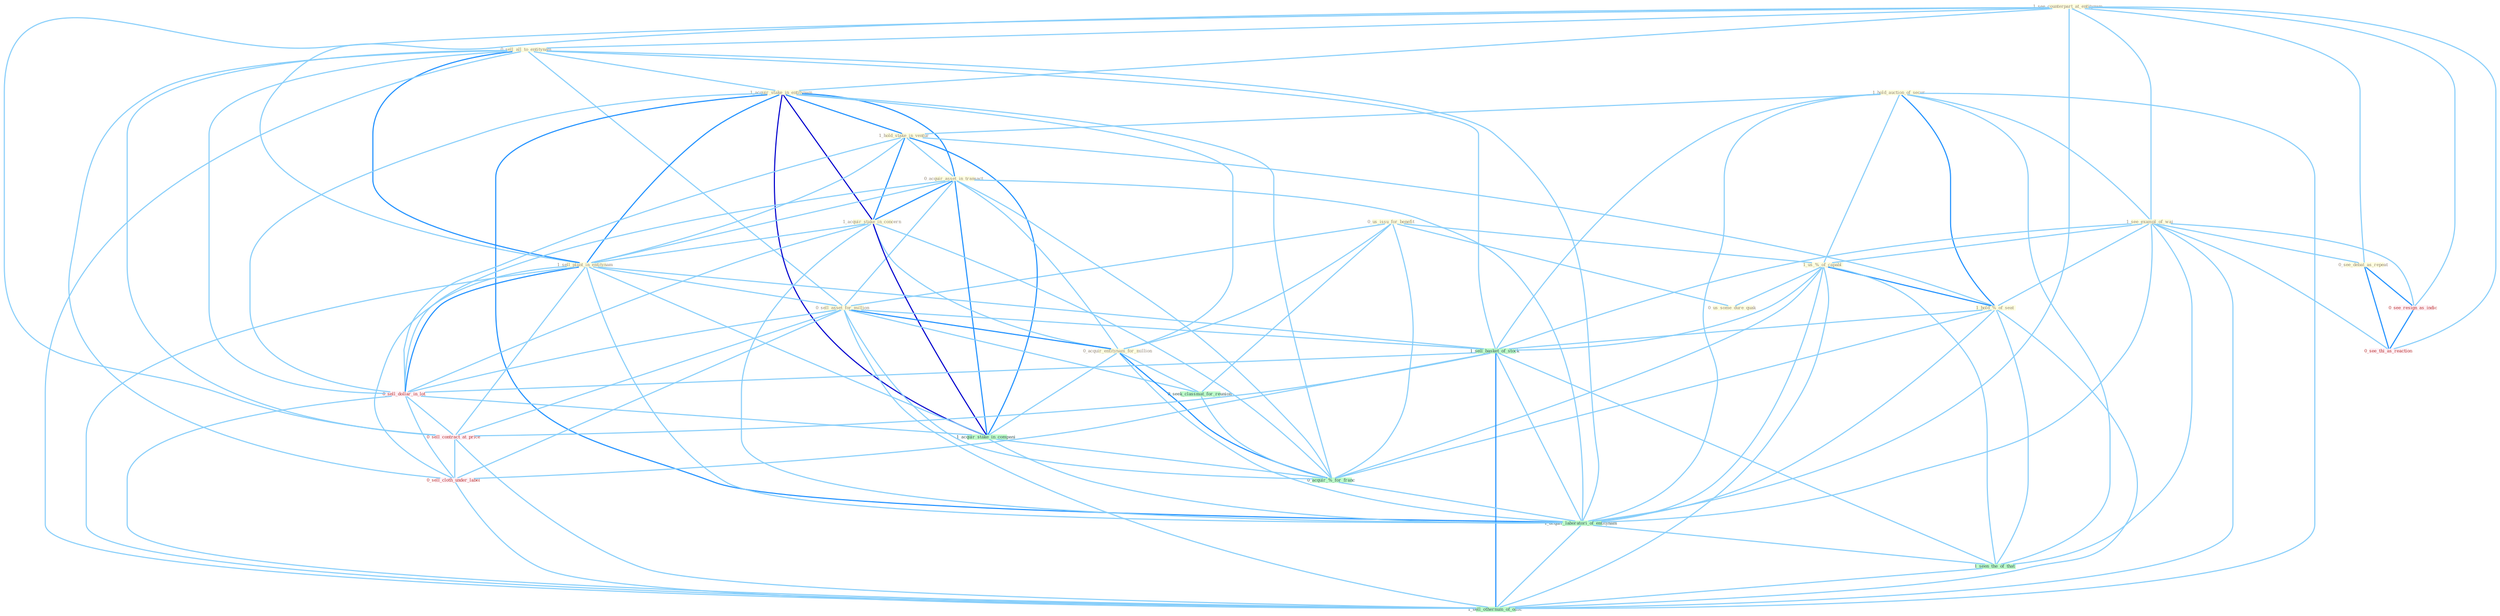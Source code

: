 Graph G{ 
    node
    [shape=polygon,style=filled,width=.5,height=.06,color="#BDFCC9",fixedsize=true,fontsize=4,
    fontcolor="#2f4f4f"];
    {node
    [color="#ffffe0", fontcolor="#8b7d6b"] "1_see_counterpart_at_entitynam " "0_sell_all_to_entitynam " "1_acquir_stake_in_entitynam " "1_hold_auction_of_secur " "1_see_exampl_of_wai " "0_us_issu_for_benefit " "1_hold_stake_in_ventur " "0_acquir_asset_in_transact " "1_us_%_of_capabl " "1_acquir_stake_in_concern " "1_sell_plant_in_entitynam " "0_us_some_dure_quak " "0_sell_asset_for_million " "1_hold_%_of_seat " "0_acquir_entitynam_for_million " "0_see_debat_as_repeat "}
{node [color="#fff0f5", fontcolor="#b22222"] "0_sell_dollar_in_lot " "0_see_resign_as_indic " "0_sell_contract_at_price " "0_sell_cloth_under_label " "0_see_thi_as_reaction "}
edge [color="#B0E2FF"];

	"1_see_counterpart_at_entitynam " -- "0_sell_all_to_entitynam " [w="1", color="#87cefa" ];
	"1_see_counterpart_at_entitynam " -- "1_acquir_stake_in_entitynam " [w="1", color="#87cefa" ];
	"1_see_counterpart_at_entitynam " -- "1_see_exampl_of_wai " [w="1", color="#87cefa" ];
	"1_see_counterpart_at_entitynam " -- "1_sell_plant_in_entitynam " [w="1", color="#87cefa" ];
	"1_see_counterpart_at_entitynam " -- "0_see_debat_as_repeat " [w="1", color="#87cefa" ];
	"1_see_counterpart_at_entitynam " -- "0_see_resign_as_indic " [w="1", color="#87cefa" ];
	"1_see_counterpart_at_entitynam " -- "0_sell_contract_at_price " [w="1", color="#87cefa" ];
	"1_see_counterpart_at_entitynam " -- "1_acquir_laboratori_of_entitynam " [w="1", color="#87cefa" ];
	"1_see_counterpart_at_entitynam " -- "0_see_thi_as_reaction " [w="1", color="#87cefa" ];
	"0_sell_all_to_entitynam " -- "1_acquir_stake_in_entitynam " [w="1", color="#87cefa" ];
	"0_sell_all_to_entitynam " -- "1_sell_plant_in_entitynam " [w="2", color="#1e90ff" , len=0.8];
	"0_sell_all_to_entitynam " -- "0_sell_asset_for_million " [w="1", color="#87cefa" ];
	"0_sell_all_to_entitynam " -- "1_sell_basket_of_stock " [w="1", color="#87cefa" ];
	"0_sell_all_to_entitynam " -- "0_sell_dollar_in_lot " [w="1", color="#87cefa" ];
	"0_sell_all_to_entitynam " -- "0_sell_contract_at_price " [w="1", color="#87cefa" ];
	"0_sell_all_to_entitynam " -- "1_acquir_laboratori_of_entitynam " [w="1", color="#87cefa" ];
	"0_sell_all_to_entitynam " -- "0_sell_cloth_under_label " [w="1", color="#87cefa" ];
	"0_sell_all_to_entitynam " -- "1_sell_othernum_of_offic " [w="1", color="#87cefa" ];
	"1_acquir_stake_in_entitynam " -- "1_hold_stake_in_ventur " [w="2", color="#1e90ff" , len=0.8];
	"1_acquir_stake_in_entitynam " -- "0_acquir_asset_in_transact " [w="2", color="#1e90ff" , len=0.8];
	"1_acquir_stake_in_entitynam " -- "1_acquir_stake_in_concern " [w="3", color="#0000cd" , len=0.6];
	"1_acquir_stake_in_entitynam " -- "1_sell_plant_in_entitynam " [w="2", color="#1e90ff" , len=0.8];
	"1_acquir_stake_in_entitynam " -- "0_acquir_entitynam_for_million " [w="1", color="#87cefa" ];
	"1_acquir_stake_in_entitynam " -- "0_sell_dollar_in_lot " [w="1", color="#87cefa" ];
	"1_acquir_stake_in_entitynam " -- "1_acquir_stake_in_compani " [w="3", color="#0000cd" , len=0.6];
	"1_acquir_stake_in_entitynam " -- "0_acquir_%_for_franc " [w="1", color="#87cefa" ];
	"1_acquir_stake_in_entitynam " -- "1_acquir_laboratori_of_entitynam " [w="2", color="#1e90ff" , len=0.8];
	"1_hold_auction_of_secur " -- "1_see_exampl_of_wai " [w="1", color="#87cefa" ];
	"1_hold_auction_of_secur " -- "1_hold_stake_in_ventur " [w="1", color="#87cefa" ];
	"1_hold_auction_of_secur " -- "1_us_%_of_capabl " [w="1", color="#87cefa" ];
	"1_hold_auction_of_secur " -- "1_hold_%_of_seat " [w="2", color="#1e90ff" , len=0.8];
	"1_hold_auction_of_secur " -- "1_sell_basket_of_stock " [w="1", color="#87cefa" ];
	"1_hold_auction_of_secur " -- "1_acquir_laboratori_of_entitynam " [w="1", color="#87cefa" ];
	"1_hold_auction_of_secur " -- "1_seen_the_of_that " [w="1", color="#87cefa" ];
	"1_hold_auction_of_secur " -- "1_sell_othernum_of_offic " [w="1", color="#87cefa" ];
	"1_see_exampl_of_wai " -- "1_us_%_of_capabl " [w="1", color="#87cefa" ];
	"1_see_exampl_of_wai " -- "1_hold_%_of_seat " [w="1", color="#87cefa" ];
	"1_see_exampl_of_wai " -- "0_see_debat_as_repeat " [w="1", color="#87cefa" ];
	"1_see_exampl_of_wai " -- "1_sell_basket_of_stock " [w="1", color="#87cefa" ];
	"1_see_exampl_of_wai " -- "0_see_resign_as_indic " [w="1", color="#87cefa" ];
	"1_see_exampl_of_wai " -- "1_acquir_laboratori_of_entitynam " [w="1", color="#87cefa" ];
	"1_see_exampl_of_wai " -- "1_seen_the_of_that " [w="1", color="#87cefa" ];
	"1_see_exampl_of_wai " -- "1_sell_othernum_of_offic " [w="1", color="#87cefa" ];
	"1_see_exampl_of_wai " -- "0_see_thi_as_reaction " [w="1", color="#87cefa" ];
	"0_us_issu_for_benefit " -- "1_us_%_of_capabl " [w="1", color="#87cefa" ];
	"0_us_issu_for_benefit " -- "0_us_some_dure_quak " [w="1", color="#87cefa" ];
	"0_us_issu_for_benefit " -- "0_sell_asset_for_million " [w="1", color="#87cefa" ];
	"0_us_issu_for_benefit " -- "0_acquir_entitynam_for_million " [w="1", color="#87cefa" ];
	"0_us_issu_for_benefit " -- "0_seek_classmat_for_reunion " [w="1", color="#87cefa" ];
	"0_us_issu_for_benefit " -- "0_acquir_%_for_franc " [w="1", color="#87cefa" ];
	"1_hold_stake_in_ventur " -- "0_acquir_asset_in_transact " [w="1", color="#87cefa" ];
	"1_hold_stake_in_ventur " -- "1_acquir_stake_in_concern " [w="2", color="#1e90ff" , len=0.8];
	"1_hold_stake_in_ventur " -- "1_sell_plant_in_entitynam " [w="1", color="#87cefa" ];
	"1_hold_stake_in_ventur " -- "1_hold_%_of_seat " [w="1", color="#87cefa" ];
	"1_hold_stake_in_ventur " -- "0_sell_dollar_in_lot " [w="1", color="#87cefa" ];
	"1_hold_stake_in_ventur " -- "1_acquir_stake_in_compani " [w="2", color="#1e90ff" , len=0.8];
	"0_acquir_asset_in_transact " -- "1_acquir_stake_in_concern " [w="2", color="#1e90ff" , len=0.8];
	"0_acquir_asset_in_transact " -- "1_sell_plant_in_entitynam " [w="1", color="#87cefa" ];
	"0_acquir_asset_in_transact " -- "0_sell_asset_for_million " [w="1", color="#87cefa" ];
	"0_acquir_asset_in_transact " -- "0_acquir_entitynam_for_million " [w="1", color="#87cefa" ];
	"0_acquir_asset_in_transact " -- "0_sell_dollar_in_lot " [w="1", color="#87cefa" ];
	"0_acquir_asset_in_transact " -- "1_acquir_stake_in_compani " [w="2", color="#1e90ff" , len=0.8];
	"0_acquir_asset_in_transact " -- "0_acquir_%_for_franc " [w="1", color="#87cefa" ];
	"0_acquir_asset_in_transact " -- "1_acquir_laboratori_of_entitynam " [w="1", color="#87cefa" ];
	"1_us_%_of_capabl " -- "0_us_some_dure_quak " [w="1", color="#87cefa" ];
	"1_us_%_of_capabl " -- "1_hold_%_of_seat " [w="2", color="#1e90ff" , len=0.8];
	"1_us_%_of_capabl " -- "1_sell_basket_of_stock " [w="1", color="#87cefa" ];
	"1_us_%_of_capabl " -- "0_acquir_%_for_franc " [w="1", color="#87cefa" ];
	"1_us_%_of_capabl " -- "1_acquir_laboratori_of_entitynam " [w="1", color="#87cefa" ];
	"1_us_%_of_capabl " -- "1_seen_the_of_that " [w="1", color="#87cefa" ];
	"1_us_%_of_capabl " -- "1_sell_othernum_of_offic " [w="1", color="#87cefa" ];
	"1_acquir_stake_in_concern " -- "1_sell_plant_in_entitynam " [w="1", color="#87cefa" ];
	"1_acquir_stake_in_concern " -- "0_acquir_entitynam_for_million " [w="1", color="#87cefa" ];
	"1_acquir_stake_in_concern " -- "0_sell_dollar_in_lot " [w="1", color="#87cefa" ];
	"1_acquir_stake_in_concern " -- "1_acquir_stake_in_compani " [w="3", color="#0000cd" , len=0.6];
	"1_acquir_stake_in_concern " -- "0_acquir_%_for_franc " [w="1", color="#87cefa" ];
	"1_acquir_stake_in_concern " -- "1_acquir_laboratori_of_entitynam " [w="1", color="#87cefa" ];
	"1_sell_plant_in_entitynam " -- "0_sell_asset_for_million " [w="1", color="#87cefa" ];
	"1_sell_plant_in_entitynam " -- "1_sell_basket_of_stock " [w="1", color="#87cefa" ];
	"1_sell_plant_in_entitynam " -- "0_sell_dollar_in_lot " [w="2", color="#1e90ff" , len=0.8];
	"1_sell_plant_in_entitynam " -- "1_acquir_stake_in_compani " [w="1", color="#87cefa" ];
	"1_sell_plant_in_entitynam " -- "0_sell_contract_at_price " [w="1", color="#87cefa" ];
	"1_sell_plant_in_entitynam " -- "1_acquir_laboratori_of_entitynam " [w="1", color="#87cefa" ];
	"1_sell_plant_in_entitynam " -- "0_sell_cloth_under_label " [w="1", color="#87cefa" ];
	"1_sell_plant_in_entitynam " -- "1_sell_othernum_of_offic " [w="1", color="#87cefa" ];
	"0_sell_asset_for_million " -- "0_acquir_entitynam_for_million " [w="2", color="#1e90ff" , len=0.8];
	"0_sell_asset_for_million " -- "0_seek_classmat_for_reunion " [w="1", color="#87cefa" ];
	"0_sell_asset_for_million " -- "1_sell_basket_of_stock " [w="1", color="#87cefa" ];
	"0_sell_asset_for_million " -- "0_sell_dollar_in_lot " [w="1", color="#87cefa" ];
	"0_sell_asset_for_million " -- "0_acquir_%_for_franc " [w="1", color="#87cefa" ];
	"0_sell_asset_for_million " -- "0_sell_contract_at_price " [w="1", color="#87cefa" ];
	"0_sell_asset_for_million " -- "0_sell_cloth_under_label " [w="1", color="#87cefa" ];
	"0_sell_asset_for_million " -- "1_sell_othernum_of_offic " [w="1", color="#87cefa" ];
	"1_hold_%_of_seat " -- "1_sell_basket_of_stock " [w="1", color="#87cefa" ];
	"1_hold_%_of_seat " -- "0_acquir_%_for_franc " [w="1", color="#87cefa" ];
	"1_hold_%_of_seat " -- "1_acquir_laboratori_of_entitynam " [w="1", color="#87cefa" ];
	"1_hold_%_of_seat " -- "1_seen_the_of_that " [w="1", color="#87cefa" ];
	"1_hold_%_of_seat " -- "1_sell_othernum_of_offic " [w="1", color="#87cefa" ];
	"0_acquir_entitynam_for_million " -- "0_seek_classmat_for_reunion " [w="1", color="#87cefa" ];
	"0_acquir_entitynam_for_million " -- "1_acquir_stake_in_compani " [w="1", color="#87cefa" ];
	"0_acquir_entitynam_for_million " -- "0_acquir_%_for_franc " [w="2", color="#1e90ff" , len=0.8];
	"0_acquir_entitynam_for_million " -- "1_acquir_laboratori_of_entitynam " [w="1", color="#87cefa" ];
	"0_see_debat_as_repeat " -- "0_see_resign_as_indic " [w="2", color="#1e90ff" , len=0.8];
	"0_see_debat_as_repeat " -- "0_see_thi_as_reaction " [w="2", color="#1e90ff" , len=0.8];
	"0_seek_classmat_for_reunion " -- "0_acquir_%_for_franc " [w="1", color="#87cefa" ];
	"1_sell_basket_of_stock " -- "0_sell_dollar_in_lot " [w="1", color="#87cefa" ];
	"1_sell_basket_of_stock " -- "0_sell_contract_at_price " [w="1", color="#87cefa" ];
	"1_sell_basket_of_stock " -- "1_acquir_laboratori_of_entitynam " [w="1", color="#87cefa" ];
	"1_sell_basket_of_stock " -- "0_sell_cloth_under_label " [w="1", color="#87cefa" ];
	"1_sell_basket_of_stock " -- "1_seen_the_of_that " [w="1", color="#87cefa" ];
	"1_sell_basket_of_stock " -- "1_sell_othernum_of_offic " [w="2", color="#1e90ff" , len=0.8];
	"0_sell_dollar_in_lot " -- "1_acquir_stake_in_compani " [w="1", color="#87cefa" ];
	"0_sell_dollar_in_lot " -- "0_sell_contract_at_price " [w="1", color="#87cefa" ];
	"0_sell_dollar_in_lot " -- "0_sell_cloth_under_label " [w="1", color="#87cefa" ];
	"0_sell_dollar_in_lot " -- "1_sell_othernum_of_offic " [w="1", color="#87cefa" ];
	"0_see_resign_as_indic " -- "0_see_thi_as_reaction " [w="2", color="#1e90ff" , len=0.8];
	"1_acquir_stake_in_compani " -- "0_acquir_%_for_franc " [w="1", color="#87cefa" ];
	"1_acquir_stake_in_compani " -- "1_acquir_laboratori_of_entitynam " [w="1", color="#87cefa" ];
	"0_acquir_%_for_franc " -- "1_acquir_laboratori_of_entitynam " [w="1", color="#87cefa" ];
	"0_sell_contract_at_price " -- "0_sell_cloth_under_label " [w="1", color="#87cefa" ];
	"0_sell_contract_at_price " -- "1_sell_othernum_of_offic " [w="1", color="#87cefa" ];
	"1_acquir_laboratori_of_entitynam " -- "1_seen_the_of_that " [w="1", color="#87cefa" ];
	"1_acquir_laboratori_of_entitynam " -- "1_sell_othernum_of_offic " [w="1", color="#87cefa" ];
	"0_sell_cloth_under_label " -- "1_sell_othernum_of_offic " [w="1", color="#87cefa" ];
	"1_seen_the_of_that " -- "1_sell_othernum_of_offic " [w="1", color="#87cefa" ];
}